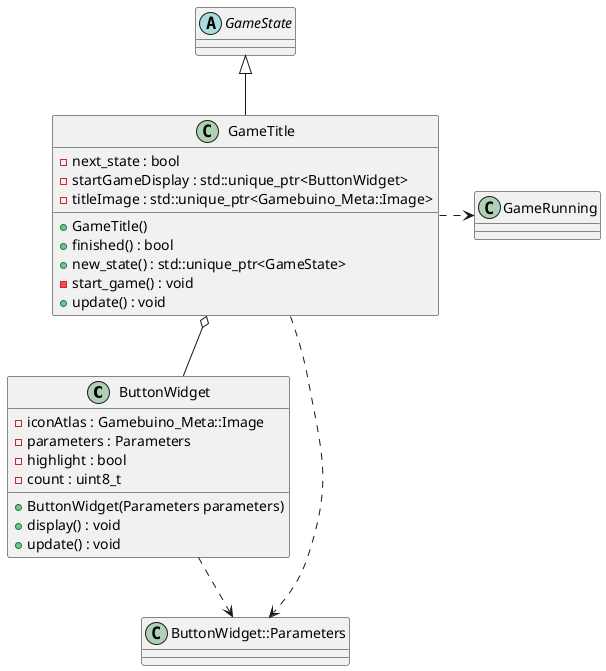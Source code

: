 @startuml
class ButtonWidget {
	+ButtonWidget(Parameters parameters)
	-iconAtlas : Gamebuino_Meta::Image
	-parameters : Parameters
	-highlight : bool
	-count : uint8_t
	+display() : void
	+update() : void
}

class ButtonWidget::Parameters {
}

abstract class GameState {
}

class GameTitle {
	+GameTitle()
	+finished() : bool
	-next_state : bool
	-startGameDisplay : std::unique_ptr<ButtonWidget>
	+new_state() : std::unique_ptr<GameState>
	-titleImage : std::unique_ptr<Gamebuino_Meta::Image>
	-start_game() : void
	+update() : void
}

GameState <|-- GameTitle
GameTitle o-- ButtonWidget
GameTitle .right.> GameRunning
ButtonWidget ..> ButtonWidget::Parameters
GameTitle ..> ButtonWidget::Parameters

@enduml
